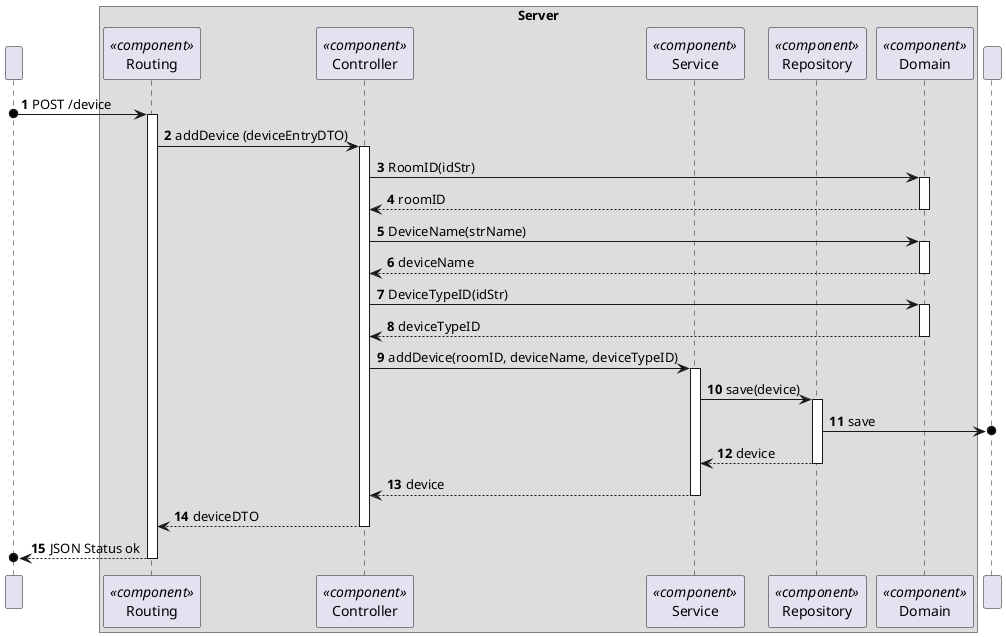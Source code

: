 @startuml
'https://plantuml.com/sequence-diagram
!pragma layout smetana

autonumber

participant " " as HTTP

box "Server"
participant "Routing" as ROUT<<component>>
    participant "Controller" as CTRL<<component>>
    participant "Service" as SV<<component>>
    participant "Repository" as REPO<<component>>
    participant "Domain" as DOM<<component>>
end box
participant " " as BD

HTTP o-> ROUT : POST /device
activate ROUT

ROUT -> CTRL : addDevice (deviceEntryDTO)
activate CTRL

CTRL -> DOM : RoomID(idStr)
activate DOM
DOM --> CTRL : roomID
deactivate DOM

CTRL -> DOM : DeviceName(strName)
activate DOM
DOM --> CTRL : deviceName
deactivate DOM

CTRL -> DOM : DeviceTypeID(idStr)
activate DOM
DOM --> CTRL : deviceTypeID
deactivate DOM

CTRL -> SV : addDevice(roomID, deviceName, deviceTypeID)
activate SV

SV -> REPO : save(device)
activate REPO
REPO ->o BD : save


REPO --> SV : device
deactivate REPO

SV --> CTRL : device
deactivate SV

CTRL --> ROUT : deviceDTO
deactivate CTRL

ROUT -->o HTTP : JSON Status ok
deactivate ROUT


@enduml